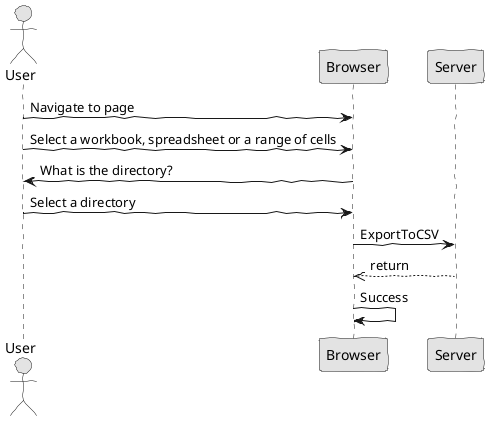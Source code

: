@startuml  analysis.png
skinparam handwritten true
skinparam monochrome true
skinparam packageStyle rect
skinparam defaultFontName FG Virgil
skinparam shadowing false

actor User

User -> Browser : Navigate to page
User -> Browser : Select a workbook, spreadsheet or a range of cells
Browser -> User : What is the directory?
User -> Browser : Select a directory

Browser -> Server : ExportToCSV

Server -->> Browser : return

Browser -> Browser : Success

@enduml
